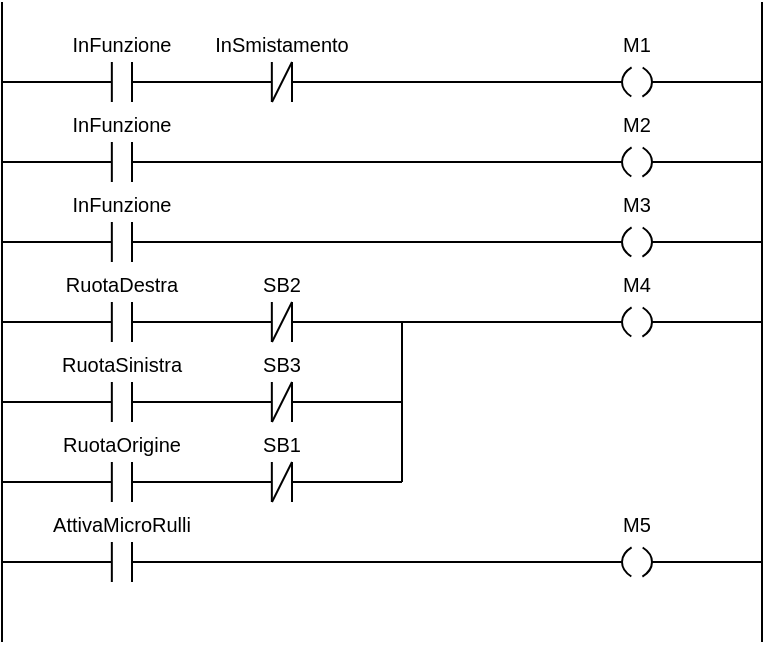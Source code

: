 <mxfile scale="2" border="20" version="24.2.5" type="device">
  <diagram name="Pagina-1" id="3jksIpinWa5mBvmYFMyw">
    <mxGraphModel dx="1050" dy="619" grid="1" gridSize="5" guides="1" tooltips="1" connect="1" arrows="1" fold="1" page="1" pageScale="1" pageWidth="827" pageHeight="1169" math="0" shadow="0">
      <root>
        <mxCell id="0" />
        <mxCell id="1" parent="0" />
        <mxCell id="YgRYtaa7pJsk0RgAJNCK-1" value="" style="endArrow=none;html=1;rounded=0;" parent="1" edge="1">
          <mxGeometry width="50" height="50" relative="1" as="geometry">
            <mxPoint x="40" y="360" as="sourcePoint" />
            <mxPoint x="40" y="40" as="targetPoint" />
          </mxGeometry>
        </mxCell>
        <mxCell id="YgRYtaa7pJsk0RgAJNCK-9" value="" style="endArrow=none;html=1;rounded=0;" parent="1" edge="1">
          <mxGeometry width="50" height="50" relative="1" as="geometry">
            <mxPoint x="40" y="120" as="sourcePoint" />
            <mxPoint x="80" y="120" as="targetPoint" />
          </mxGeometry>
        </mxCell>
        <mxCell id="YgRYtaa7pJsk0RgAJNCK-24" value="" style="endArrow=none;html=1;rounded=0;" parent="1" edge="1">
          <mxGeometry width="50" height="50" relative="1" as="geometry">
            <mxPoint x="420" y="360" as="sourcePoint" />
            <mxPoint x="420" y="40" as="targetPoint" />
          </mxGeometry>
        </mxCell>
        <mxCell id="YgRYtaa7pJsk0RgAJNCK-25" value="" style="endArrow=none;html=1;rounded=0;" parent="1" edge="1">
          <mxGeometry width="50" height="50" relative="1" as="geometry">
            <mxPoint x="375" y="80" as="sourcePoint" />
            <mxPoint x="420" y="80" as="targetPoint" />
          </mxGeometry>
        </mxCell>
        <mxCell id="YgRYtaa7pJsk0RgAJNCK-26" value="" style="endArrow=none;html=1;rounded=0;" parent="1" edge="1">
          <mxGeometry width="50" height="50" relative="1" as="geometry">
            <mxPoint x="40" y="80" as="sourcePoint" />
            <mxPoint x="80" y="80" as="targetPoint" />
          </mxGeometry>
        </mxCell>
        <mxCell id="gb2hE5WefPyKML-K0fer-65" value="SB2" style="group;labelPosition=center;verticalLabelPosition=top;align=center;verticalAlign=bottom;fontSize=10;" parent="1" vertex="1" connectable="0">
          <mxGeometry x="160" y="190" width="40" height="20" as="geometry" />
        </mxCell>
        <mxCell id="gb2hE5WefPyKML-K0fer-66" value="" style="endArrow=none;html=1;rounded=0;" parent="gb2hE5WefPyKML-K0fer-65" edge="1">
          <mxGeometry width="50" height="50" relative="1" as="geometry">
            <mxPoint y="10" as="sourcePoint" />
            <mxPoint x="15" y="10" as="targetPoint" />
          </mxGeometry>
        </mxCell>
        <mxCell id="gb2hE5WefPyKML-K0fer-67" value="" style="endArrow=none;html=1;rounded=0;" parent="gb2hE5WefPyKML-K0fer-65" edge="1">
          <mxGeometry width="50" height="50" relative="1" as="geometry">
            <mxPoint x="14.92" as="sourcePoint" />
            <mxPoint x="14.92" y="20" as="targetPoint" />
          </mxGeometry>
        </mxCell>
        <mxCell id="gb2hE5WefPyKML-K0fer-68" value="" style="endArrow=none;html=1;rounded=0;" parent="gb2hE5WefPyKML-K0fer-65" edge="1">
          <mxGeometry width="50" height="50" relative="1" as="geometry">
            <mxPoint x="25" as="sourcePoint" />
            <mxPoint x="25" y="20" as="targetPoint" />
          </mxGeometry>
        </mxCell>
        <mxCell id="gb2hE5WefPyKML-K0fer-69" value="" style="endArrow=none;html=1;rounded=0;" parent="gb2hE5WefPyKML-K0fer-65" edge="1">
          <mxGeometry width="50" height="50" relative="1" as="geometry">
            <mxPoint x="25" y="10" as="sourcePoint" />
            <mxPoint x="40" y="10" as="targetPoint" />
          </mxGeometry>
        </mxCell>
        <mxCell id="gb2hE5WefPyKML-K0fer-70" value="" style="endArrow=none;html=1;rounded=0;" parent="gb2hE5WefPyKML-K0fer-65" edge="1">
          <mxGeometry width="50" height="50" relative="1" as="geometry">
            <mxPoint x="15" y="20" as="sourcePoint" />
            <mxPoint x="25" as="targetPoint" />
          </mxGeometry>
        </mxCell>
        <mxCell id="z6Hrp7nyFzcHLp0yUv2R-16" value="InFunzione" style="group;labelPosition=center;verticalLabelPosition=top;align=center;verticalAlign=bottom;fontSize=10;" parent="1" vertex="1" connectable="0">
          <mxGeometry x="80.0" y="70" width="40" height="20" as="geometry" />
        </mxCell>
        <mxCell id="z6Hrp7nyFzcHLp0yUv2R-17" value="" style="endArrow=none;html=1;rounded=0;" parent="z6Hrp7nyFzcHLp0yUv2R-16" edge="1">
          <mxGeometry width="50" height="50" relative="1" as="geometry">
            <mxPoint y="10" as="sourcePoint" />
            <mxPoint x="15" y="10" as="targetPoint" />
          </mxGeometry>
        </mxCell>
        <mxCell id="z6Hrp7nyFzcHLp0yUv2R-18" value="" style="endArrow=none;html=1;rounded=0;" parent="z6Hrp7nyFzcHLp0yUv2R-16" edge="1">
          <mxGeometry width="50" height="50" relative="1" as="geometry">
            <mxPoint x="14.92" as="sourcePoint" />
            <mxPoint x="14.92" y="20" as="targetPoint" />
          </mxGeometry>
        </mxCell>
        <mxCell id="z6Hrp7nyFzcHLp0yUv2R-19" value="" style="endArrow=none;html=1;rounded=0;" parent="z6Hrp7nyFzcHLp0yUv2R-16" edge="1">
          <mxGeometry width="50" height="50" relative="1" as="geometry">
            <mxPoint x="25" as="sourcePoint" />
            <mxPoint x="25" y="20" as="targetPoint" />
          </mxGeometry>
        </mxCell>
        <mxCell id="z6Hrp7nyFzcHLp0yUv2R-20" value="" style="endArrow=none;html=1;rounded=0;" parent="z6Hrp7nyFzcHLp0yUv2R-16" edge="1">
          <mxGeometry width="50" height="50" relative="1" as="geometry">
            <mxPoint x="25" y="10" as="sourcePoint" />
            <mxPoint x="40" y="10" as="targetPoint" />
          </mxGeometry>
        </mxCell>
        <mxCell id="z6Hrp7nyFzcHLp0yUv2R-23" value="" style="endArrow=none;html=1;rounded=0;" parent="1" edge="1">
          <mxGeometry width="50" height="50" relative="1" as="geometry">
            <mxPoint x="120" y="80" as="sourcePoint" />
            <mxPoint x="160" y="80" as="targetPoint" />
          </mxGeometry>
        </mxCell>
        <mxCell id="z6Hrp7nyFzcHLp0yUv2R-24" value="" style="endArrow=none;html=1;rounded=0;" parent="1" edge="1">
          <mxGeometry width="50" height="50" relative="1" as="geometry">
            <mxPoint x="200" y="80" as="sourcePoint" />
            <mxPoint x="340" y="80" as="targetPoint" />
          </mxGeometry>
        </mxCell>
        <mxCell id="z6Hrp7nyFzcHLp0yUv2R-25" value="InFunzione" style="group;labelPosition=center;verticalLabelPosition=top;align=center;verticalAlign=bottom;fontSize=10;" parent="1" vertex="1" connectable="0">
          <mxGeometry x="80.0" y="110" width="40" height="20" as="geometry" />
        </mxCell>
        <mxCell id="z6Hrp7nyFzcHLp0yUv2R-26" value="" style="endArrow=none;html=1;rounded=0;" parent="z6Hrp7nyFzcHLp0yUv2R-25" edge="1">
          <mxGeometry width="50" height="50" relative="1" as="geometry">
            <mxPoint y="10" as="sourcePoint" />
            <mxPoint x="15" y="10" as="targetPoint" />
          </mxGeometry>
        </mxCell>
        <mxCell id="z6Hrp7nyFzcHLp0yUv2R-27" value="" style="endArrow=none;html=1;rounded=0;" parent="z6Hrp7nyFzcHLp0yUv2R-25" edge="1">
          <mxGeometry width="50" height="50" relative="1" as="geometry">
            <mxPoint x="14.92" as="sourcePoint" />
            <mxPoint x="14.92" y="20" as="targetPoint" />
          </mxGeometry>
        </mxCell>
        <mxCell id="z6Hrp7nyFzcHLp0yUv2R-28" value="" style="endArrow=none;html=1;rounded=0;" parent="z6Hrp7nyFzcHLp0yUv2R-25" edge="1">
          <mxGeometry width="50" height="50" relative="1" as="geometry">
            <mxPoint x="25" as="sourcePoint" />
            <mxPoint x="25" y="20" as="targetPoint" />
          </mxGeometry>
        </mxCell>
        <mxCell id="z6Hrp7nyFzcHLp0yUv2R-29" value="" style="endArrow=none;html=1;rounded=0;" parent="z6Hrp7nyFzcHLp0yUv2R-25" edge="1">
          <mxGeometry width="50" height="50" relative="1" as="geometry">
            <mxPoint x="25" y="10" as="sourcePoint" />
            <mxPoint x="40" y="10" as="targetPoint" />
          </mxGeometry>
        </mxCell>
        <mxCell id="z6Hrp7nyFzcHLp0yUv2R-40" value="" style="endArrow=none;html=1;rounded=0;" parent="1" edge="1">
          <mxGeometry width="50" height="50" relative="1" as="geometry">
            <mxPoint x="120" y="120" as="sourcePoint" />
            <mxPoint x="340" y="120" as="targetPoint" />
          </mxGeometry>
        </mxCell>
        <mxCell id="z6Hrp7nyFzcHLp0yUv2R-41" value="" style="endArrow=none;html=1;rounded=0;" parent="1" edge="1">
          <mxGeometry width="50" height="50" relative="1" as="geometry">
            <mxPoint x="420" y="120" as="sourcePoint" />
            <mxPoint x="375" y="120" as="targetPoint" />
          </mxGeometry>
        </mxCell>
        <mxCell id="z6Hrp7nyFzcHLp0yUv2R-55" value="" style="endArrow=none;html=1;rounded=0;" parent="1" edge="1">
          <mxGeometry width="50" height="50" relative="1" as="geometry">
            <mxPoint x="40" y="160" as="sourcePoint" />
            <mxPoint x="80" y="160" as="targetPoint" />
          </mxGeometry>
        </mxCell>
        <mxCell id="z6Hrp7nyFzcHLp0yUv2R-56" value="InFunzione" style="group;labelPosition=center;verticalLabelPosition=top;align=center;verticalAlign=bottom;fontSize=10;" parent="1" vertex="1" connectable="0">
          <mxGeometry x="80.0" y="150" width="40" height="20" as="geometry" />
        </mxCell>
        <mxCell id="z6Hrp7nyFzcHLp0yUv2R-57" value="" style="endArrow=none;html=1;rounded=0;" parent="z6Hrp7nyFzcHLp0yUv2R-56" edge="1">
          <mxGeometry width="50" height="50" relative="1" as="geometry">
            <mxPoint y="10" as="sourcePoint" />
            <mxPoint x="15" y="10" as="targetPoint" />
          </mxGeometry>
        </mxCell>
        <mxCell id="z6Hrp7nyFzcHLp0yUv2R-58" value="" style="endArrow=none;html=1;rounded=0;" parent="z6Hrp7nyFzcHLp0yUv2R-56" edge="1">
          <mxGeometry width="50" height="50" relative="1" as="geometry">
            <mxPoint x="14.92" as="sourcePoint" />
            <mxPoint x="14.92" y="20" as="targetPoint" />
          </mxGeometry>
        </mxCell>
        <mxCell id="z6Hrp7nyFzcHLp0yUv2R-59" value="" style="endArrow=none;html=1;rounded=0;" parent="z6Hrp7nyFzcHLp0yUv2R-56" edge="1">
          <mxGeometry width="50" height="50" relative="1" as="geometry">
            <mxPoint x="25" as="sourcePoint" />
            <mxPoint x="25" y="20" as="targetPoint" />
          </mxGeometry>
        </mxCell>
        <mxCell id="z6Hrp7nyFzcHLp0yUv2R-60" value="" style="endArrow=none;html=1;rounded=0;" parent="z6Hrp7nyFzcHLp0yUv2R-56" edge="1">
          <mxGeometry width="50" height="50" relative="1" as="geometry">
            <mxPoint x="25" y="10" as="sourcePoint" />
            <mxPoint x="40" y="10" as="targetPoint" />
          </mxGeometry>
        </mxCell>
        <mxCell id="z6Hrp7nyFzcHLp0yUv2R-66" value="" style="endArrow=none;html=1;rounded=0;" parent="1" edge="1">
          <mxGeometry width="50" height="50" relative="1" as="geometry">
            <mxPoint x="120" y="160" as="sourcePoint" />
            <mxPoint x="340" y="160" as="targetPoint" />
          </mxGeometry>
        </mxCell>
        <mxCell id="z6Hrp7nyFzcHLp0yUv2R-67" value="" style="endArrow=none;html=1;rounded=0;" parent="1" edge="1">
          <mxGeometry width="50" height="50" relative="1" as="geometry">
            <mxPoint x="420" y="160" as="sourcePoint" />
            <mxPoint x="375" y="160" as="targetPoint" />
          </mxGeometry>
        </mxCell>
        <mxCell id="z6Hrp7nyFzcHLp0yUv2R-78" value="RuotaDestra" style="group;labelPosition=center;verticalLabelPosition=top;align=center;verticalAlign=bottom;fontSize=10;" parent="1" vertex="1" connectable="0">
          <mxGeometry x="80" y="190" width="40" height="20" as="geometry" />
        </mxCell>
        <mxCell id="z6Hrp7nyFzcHLp0yUv2R-79" value="" style="endArrow=none;html=1;rounded=0;" parent="z6Hrp7nyFzcHLp0yUv2R-78" edge="1">
          <mxGeometry width="50" height="50" relative="1" as="geometry">
            <mxPoint y="10" as="sourcePoint" />
            <mxPoint x="15" y="10" as="targetPoint" />
          </mxGeometry>
        </mxCell>
        <mxCell id="z6Hrp7nyFzcHLp0yUv2R-80" value="" style="endArrow=none;html=1;rounded=0;" parent="z6Hrp7nyFzcHLp0yUv2R-78" edge="1">
          <mxGeometry width="50" height="50" relative="1" as="geometry">
            <mxPoint x="14.92" as="sourcePoint" />
            <mxPoint x="14.92" y="20" as="targetPoint" />
          </mxGeometry>
        </mxCell>
        <mxCell id="z6Hrp7nyFzcHLp0yUv2R-81" value="" style="endArrow=none;html=1;rounded=0;" parent="z6Hrp7nyFzcHLp0yUv2R-78" edge="1">
          <mxGeometry width="50" height="50" relative="1" as="geometry">
            <mxPoint x="25" as="sourcePoint" />
            <mxPoint x="25" y="20" as="targetPoint" />
          </mxGeometry>
        </mxCell>
        <mxCell id="z6Hrp7nyFzcHLp0yUv2R-82" value="" style="endArrow=none;html=1;rounded=0;" parent="z6Hrp7nyFzcHLp0yUv2R-78" edge="1">
          <mxGeometry width="50" height="50" relative="1" as="geometry">
            <mxPoint x="25" y="10" as="sourcePoint" />
            <mxPoint x="40" y="10" as="targetPoint" />
          </mxGeometry>
        </mxCell>
        <mxCell id="z6Hrp7nyFzcHLp0yUv2R-83" value="" style="endArrow=none;html=1;rounded=0;" parent="1" edge="1">
          <mxGeometry width="50" height="50" relative="1" as="geometry">
            <mxPoint x="40" y="200" as="sourcePoint" />
            <mxPoint x="80" y="200" as="targetPoint" />
          </mxGeometry>
        </mxCell>
        <mxCell id="z6Hrp7nyFzcHLp0yUv2R-84" value="InSmistamento" style="group;labelPosition=center;verticalLabelPosition=top;align=center;verticalAlign=bottom;fontSize=10;" parent="1" vertex="1" connectable="0">
          <mxGeometry x="160" y="70" width="40" height="20" as="geometry" />
        </mxCell>
        <mxCell id="z6Hrp7nyFzcHLp0yUv2R-85" value="" style="endArrow=none;html=1;rounded=0;" parent="z6Hrp7nyFzcHLp0yUv2R-84" edge="1">
          <mxGeometry width="50" height="50" relative="1" as="geometry">
            <mxPoint y="10" as="sourcePoint" />
            <mxPoint x="15" y="10" as="targetPoint" />
          </mxGeometry>
        </mxCell>
        <mxCell id="z6Hrp7nyFzcHLp0yUv2R-86" value="" style="endArrow=none;html=1;rounded=0;" parent="z6Hrp7nyFzcHLp0yUv2R-84" edge="1">
          <mxGeometry width="50" height="50" relative="1" as="geometry">
            <mxPoint x="14.92" as="sourcePoint" />
            <mxPoint x="14.92" y="20" as="targetPoint" />
          </mxGeometry>
        </mxCell>
        <mxCell id="z6Hrp7nyFzcHLp0yUv2R-87" value="" style="endArrow=none;html=1;rounded=0;" parent="z6Hrp7nyFzcHLp0yUv2R-84" edge="1">
          <mxGeometry width="50" height="50" relative="1" as="geometry">
            <mxPoint x="25" as="sourcePoint" />
            <mxPoint x="25" y="20" as="targetPoint" />
          </mxGeometry>
        </mxCell>
        <mxCell id="z6Hrp7nyFzcHLp0yUv2R-88" value="" style="endArrow=none;html=1;rounded=0;" parent="z6Hrp7nyFzcHLp0yUv2R-84" edge="1">
          <mxGeometry width="50" height="50" relative="1" as="geometry">
            <mxPoint x="25" y="10" as="sourcePoint" />
            <mxPoint x="40" y="10" as="targetPoint" />
          </mxGeometry>
        </mxCell>
        <mxCell id="z6Hrp7nyFzcHLp0yUv2R-89" value="" style="endArrow=none;html=1;rounded=0;" parent="z6Hrp7nyFzcHLp0yUv2R-84" edge="1">
          <mxGeometry width="50" height="50" relative="1" as="geometry">
            <mxPoint x="15" y="20" as="sourcePoint" />
            <mxPoint x="25" as="targetPoint" />
          </mxGeometry>
        </mxCell>
        <mxCell id="z6Hrp7nyFzcHLp0yUv2R-90" value="" style="endArrow=none;html=1;rounded=0;" parent="1" edge="1">
          <mxGeometry width="50" height="50" relative="1" as="geometry">
            <mxPoint x="120" y="200" as="sourcePoint" />
            <mxPoint x="160" y="200" as="targetPoint" />
          </mxGeometry>
        </mxCell>
        <mxCell id="z6Hrp7nyFzcHLp0yUv2R-96" value="" style="endArrow=none;html=1;rounded=0;" parent="1" edge="1">
          <mxGeometry width="50" height="50" relative="1" as="geometry">
            <mxPoint x="420" y="200" as="sourcePoint" />
            <mxPoint x="375" y="200" as="targetPoint" />
          </mxGeometry>
        </mxCell>
        <mxCell id="z6Hrp7nyFzcHLp0yUv2R-97" value="" style="endArrow=none;html=1;rounded=0;" parent="1" edge="1">
          <mxGeometry width="50" height="50" relative="1" as="geometry">
            <mxPoint x="200" y="200" as="sourcePoint" />
            <mxPoint x="340" y="200" as="targetPoint" />
          </mxGeometry>
        </mxCell>
        <mxCell id="z6Hrp7nyFzcHLp0yUv2R-98" value="SB3" style="group;labelPosition=center;verticalLabelPosition=top;align=center;verticalAlign=bottom;fontSize=10;" parent="1" vertex="1" connectable="0">
          <mxGeometry x="160" y="230" width="40" height="20" as="geometry" />
        </mxCell>
        <mxCell id="z6Hrp7nyFzcHLp0yUv2R-99" value="" style="endArrow=none;html=1;rounded=0;" parent="z6Hrp7nyFzcHLp0yUv2R-98" edge="1">
          <mxGeometry width="50" height="50" relative="1" as="geometry">
            <mxPoint y="10" as="sourcePoint" />
            <mxPoint x="15" y="10" as="targetPoint" />
          </mxGeometry>
        </mxCell>
        <mxCell id="z6Hrp7nyFzcHLp0yUv2R-100" value="" style="endArrow=none;html=1;rounded=0;" parent="z6Hrp7nyFzcHLp0yUv2R-98" edge="1">
          <mxGeometry width="50" height="50" relative="1" as="geometry">
            <mxPoint x="14.92" as="sourcePoint" />
            <mxPoint x="14.92" y="20" as="targetPoint" />
          </mxGeometry>
        </mxCell>
        <mxCell id="z6Hrp7nyFzcHLp0yUv2R-101" value="" style="endArrow=none;html=1;rounded=0;" parent="z6Hrp7nyFzcHLp0yUv2R-98" edge="1">
          <mxGeometry width="50" height="50" relative="1" as="geometry">
            <mxPoint x="25" as="sourcePoint" />
            <mxPoint x="25" y="20" as="targetPoint" />
          </mxGeometry>
        </mxCell>
        <mxCell id="z6Hrp7nyFzcHLp0yUv2R-102" value="" style="endArrow=none;html=1;rounded=0;" parent="z6Hrp7nyFzcHLp0yUv2R-98" edge="1">
          <mxGeometry width="50" height="50" relative="1" as="geometry">
            <mxPoint x="25" y="10" as="sourcePoint" />
            <mxPoint x="40" y="10" as="targetPoint" />
          </mxGeometry>
        </mxCell>
        <mxCell id="z6Hrp7nyFzcHLp0yUv2R-103" value="" style="endArrow=none;html=1;rounded=0;" parent="z6Hrp7nyFzcHLp0yUv2R-98" edge="1">
          <mxGeometry width="50" height="50" relative="1" as="geometry">
            <mxPoint x="15" y="20" as="sourcePoint" />
            <mxPoint x="25" as="targetPoint" />
          </mxGeometry>
        </mxCell>
        <mxCell id="z6Hrp7nyFzcHLp0yUv2R-104" value="RuotaSinistra" style="group;labelPosition=center;verticalLabelPosition=top;align=center;verticalAlign=bottom;fontSize=10;" parent="1" vertex="1" connectable="0">
          <mxGeometry x="80" y="230" width="40" height="20" as="geometry" />
        </mxCell>
        <mxCell id="z6Hrp7nyFzcHLp0yUv2R-105" value="" style="endArrow=none;html=1;rounded=0;" parent="z6Hrp7nyFzcHLp0yUv2R-104" edge="1">
          <mxGeometry width="50" height="50" relative="1" as="geometry">
            <mxPoint y="10" as="sourcePoint" />
            <mxPoint x="15" y="10" as="targetPoint" />
          </mxGeometry>
        </mxCell>
        <mxCell id="z6Hrp7nyFzcHLp0yUv2R-106" value="" style="endArrow=none;html=1;rounded=0;" parent="z6Hrp7nyFzcHLp0yUv2R-104" edge="1">
          <mxGeometry width="50" height="50" relative="1" as="geometry">
            <mxPoint x="14.92" as="sourcePoint" />
            <mxPoint x="14.92" y="20" as="targetPoint" />
          </mxGeometry>
        </mxCell>
        <mxCell id="z6Hrp7nyFzcHLp0yUv2R-107" value="" style="endArrow=none;html=1;rounded=0;" parent="z6Hrp7nyFzcHLp0yUv2R-104" edge="1">
          <mxGeometry width="50" height="50" relative="1" as="geometry">
            <mxPoint x="25" as="sourcePoint" />
            <mxPoint x="25" y="20" as="targetPoint" />
          </mxGeometry>
        </mxCell>
        <mxCell id="z6Hrp7nyFzcHLp0yUv2R-108" value="" style="endArrow=none;html=1;rounded=0;" parent="z6Hrp7nyFzcHLp0yUv2R-104" edge="1">
          <mxGeometry width="50" height="50" relative="1" as="geometry">
            <mxPoint x="25" y="10" as="sourcePoint" />
            <mxPoint x="40" y="10" as="targetPoint" />
          </mxGeometry>
        </mxCell>
        <mxCell id="z6Hrp7nyFzcHLp0yUv2R-109" value="" style="endArrow=none;html=1;rounded=0;" parent="1" edge="1">
          <mxGeometry width="50" height="50" relative="1" as="geometry">
            <mxPoint x="40" y="240" as="sourcePoint" />
            <mxPoint x="80" y="240" as="targetPoint" />
          </mxGeometry>
        </mxCell>
        <mxCell id="z6Hrp7nyFzcHLp0yUv2R-110" value="" style="endArrow=none;html=1;rounded=0;" parent="1" edge="1">
          <mxGeometry width="50" height="50" relative="1" as="geometry">
            <mxPoint x="120" y="240" as="sourcePoint" />
            <mxPoint x="160" y="240" as="targetPoint" />
          </mxGeometry>
        </mxCell>
        <mxCell id="z6Hrp7nyFzcHLp0yUv2R-116" value="" style="endArrow=none;html=1;rounded=0;" parent="1" edge="1">
          <mxGeometry width="50" height="50" relative="1" as="geometry">
            <mxPoint x="200" y="240" as="sourcePoint" />
            <mxPoint x="240" y="240" as="targetPoint" />
          </mxGeometry>
        </mxCell>
        <mxCell id="z6Hrp7nyFzcHLp0yUv2R-118" value="RuotaOrigine" style="group;labelPosition=center;verticalLabelPosition=top;align=center;verticalAlign=bottom;fontSize=10;" parent="1" vertex="1" connectable="0">
          <mxGeometry x="80" y="270" width="40" height="20" as="geometry" />
        </mxCell>
        <mxCell id="z6Hrp7nyFzcHLp0yUv2R-119" value="" style="endArrow=none;html=1;rounded=0;" parent="z6Hrp7nyFzcHLp0yUv2R-118" edge="1">
          <mxGeometry width="50" height="50" relative="1" as="geometry">
            <mxPoint y="10" as="sourcePoint" />
            <mxPoint x="15" y="10" as="targetPoint" />
          </mxGeometry>
        </mxCell>
        <mxCell id="z6Hrp7nyFzcHLp0yUv2R-120" value="" style="endArrow=none;html=1;rounded=0;" parent="z6Hrp7nyFzcHLp0yUv2R-118" edge="1">
          <mxGeometry width="50" height="50" relative="1" as="geometry">
            <mxPoint x="14.92" as="sourcePoint" />
            <mxPoint x="14.92" y="20" as="targetPoint" />
          </mxGeometry>
        </mxCell>
        <mxCell id="z6Hrp7nyFzcHLp0yUv2R-121" value="" style="endArrow=none;html=1;rounded=0;" parent="z6Hrp7nyFzcHLp0yUv2R-118" edge="1">
          <mxGeometry width="50" height="50" relative="1" as="geometry">
            <mxPoint x="25" as="sourcePoint" />
            <mxPoint x="25" y="20" as="targetPoint" />
          </mxGeometry>
        </mxCell>
        <mxCell id="z6Hrp7nyFzcHLp0yUv2R-122" value="" style="endArrow=none;html=1;rounded=0;" parent="z6Hrp7nyFzcHLp0yUv2R-118" edge="1">
          <mxGeometry width="50" height="50" relative="1" as="geometry">
            <mxPoint x="25" y="10" as="sourcePoint" />
            <mxPoint x="40" y="10" as="targetPoint" />
          </mxGeometry>
        </mxCell>
        <mxCell id="z6Hrp7nyFzcHLp0yUv2R-124" value="" style="endArrow=none;html=1;rounded=0;" parent="1" edge="1">
          <mxGeometry width="50" height="50" relative="1" as="geometry">
            <mxPoint x="40" y="280" as="sourcePoint" />
            <mxPoint x="80" y="280" as="targetPoint" />
          </mxGeometry>
        </mxCell>
        <mxCell id="z6Hrp7nyFzcHLp0yUv2R-125" value="SB1" style="group;labelPosition=center;verticalLabelPosition=top;align=center;verticalAlign=bottom;fontSize=10;" parent="1" vertex="1" connectable="0">
          <mxGeometry x="160" y="270" width="40" height="20" as="geometry" />
        </mxCell>
        <mxCell id="z6Hrp7nyFzcHLp0yUv2R-126" value="" style="endArrow=none;html=1;rounded=0;" parent="z6Hrp7nyFzcHLp0yUv2R-125" edge="1">
          <mxGeometry width="50" height="50" relative="1" as="geometry">
            <mxPoint y="10" as="sourcePoint" />
            <mxPoint x="15" y="10" as="targetPoint" />
          </mxGeometry>
        </mxCell>
        <mxCell id="z6Hrp7nyFzcHLp0yUv2R-127" value="" style="endArrow=none;html=1;rounded=0;" parent="z6Hrp7nyFzcHLp0yUv2R-125" edge="1">
          <mxGeometry width="50" height="50" relative="1" as="geometry">
            <mxPoint x="14.92" as="sourcePoint" />
            <mxPoint x="14.92" y="20" as="targetPoint" />
          </mxGeometry>
        </mxCell>
        <mxCell id="z6Hrp7nyFzcHLp0yUv2R-128" value="" style="endArrow=none;html=1;rounded=0;" parent="z6Hrp7nyFzcHLp0yUv2R-125" edge="1">
          <mxGeometry width="50" height="50" relative="1" as="geometry">
            <mxPoint x="25" as="sourcePoint" />
            <mxPoint x="25" y="20" as="targetPoint" />
          </mxGeometry>
        </mxCell>
        <mxCell id="z6Hrp7nyFzcHLp0yUv2R-129" value="" style="endArrow=none;html=1;rounded=0;" parent="z6Hrp7nyFzcHLp0yUv2R-125" edge="1">
          <mxGeometry width="50" height="50" relative="1" as="geometry">
            <mxPoint x="25" y="10" as="sourcePoint" />
            <mxPoint x="40" y="10" as="targetPoint" />
          </mxGeometry>
        </mxCell>
        <mxCell id="z6Hrp7nyFzcHLp0yUv2R-130" value="" style="endArrow=none;html=1;rounded=0;" parent="z6Hrp7nyFzcHLp0yUv2R-125" edge="1">
          <mxGeometry width="50" height="50" relative="1" as="geometry">
            <mxPoint x="15" y="20" as="sourcePoint" />
            <mxPoint x="25" as="targetPoint" />
          </mxGeometry>
        </mxCell>
        <mxCell id="z6Hrp7nyFzcHLp0yUv2R-131" value="" style="endArrow=none;html=1;rounded=0;" parent="1" edge="1">
          <mxGeometry width="50" height="50" relative="1" as="geometry">
            <mxPoint x="120" y="280" as="sourcePoint" />
            <mxPoint x="160" y="280" as="targetPoint" />
          </mxGeometry>
        </mxCell>
        <mxCell id="z6Hrp7nyFzcHLp0yUv2R-138" value="" style="endArrow=none;html=1;rounded=0;" parent="1" edge="1">
          <mxGeometry width="50" height="50" relative="1" as="geometry">
            <mxPoint x="200" y="280" as="sourcePoint" />
            <mxPoint x="240" y="280" as="targetPoint" />
          </mxGeometry>
        </mxCell>
        <mxCell id="z6Hrp7nyFzcHLp0yUv2R-139" value="" style="endArrow=none;html=1;rounded=0;" parent="1" edge="1">
          <mxGeometry width="50" height="50" relative="1" as="geometry">
            <mxPoint x="240" y="200" as="sourcePoint" />
            <mxPoint x="240" y="280" as="targetPoint" />
          </mxGeometry>
        </mxCell>
        <mxCell id="z6Hrp7nyFzcHLp0yUv2R-140" value="AttivaMicroRulli" style="group;labelPosition=center;verticalLabelPosition=top;align=center;verticalAlign=bottom;fontSize=10;" parent="1" vertex="1" connectable="0">
          <mxGeometry x="80" y="310" width="40" height="20" as="geometry" />
        </mxCell>
        <mxCell id="z6Hrp7nyFzcHLp0yUv2R-141" value="" style="endArrow=none;html=1;rounded=0;" parent="z6Hrp7nyFzcHLp0yUv2R-140" edge="1">
          <mxGeometry width="50" height="50" relative="1" as="geometry">
            <mxPoint y="10" as="sourcePoint" />
            <mxPoint x="15" y="10" as="targetPoint" />
          </mxGeometry>
        </mxCell>
        <mxCell id="z6Hrp7nyFzcHLp0yUv2R-142" value="" style="endArrow=none;html=1;rounded=0;" parent="z6Hrp7nyFzcHLp0yUv2R-140" edge="1">
          <mxGeometry width="50" height="50" relative="1" as="geometry">
            <mxPoint x="14.92" as="sourcePoint" />
            <mxPoint x="14.92" y="20" as="targetPoint" />
          </mxGeometry>
        </mxCell>
        <mxCell id="z6Hrp7nyFzcHLp0yUv2R-143" value="" style="endArrow=none;html=1;rounded=0;" parent="z6Hrp7nyFzcHLp0yUv2R-140" edge="1">
          <mxGeometry width="50" height="50" relative="1" as="geometry">
            <mxPoint x="25" as="sourcePoint" />
            <mxPoint x="25" y="20" as="targetPoint" />
          </mxGeometry>
        </mxCell>
        <mxCell id="z6Hrp7nyFzcHLp0yUv2R-144" value="" style="endArrow=none;html=1;rounded=0;" parent="z6Hrp7nyFzcHLp0yUv2R-140" edge="1">
          <mxGeometry width="50" height="50" relative="1" as="geometry">
            <mxPoint x="25" y="10" as="sourcePoint" />
            <mxPoint x="40" y="10" as="targetPoint" />
          </mxGeometry>
        </mxCell>
        <mxCell id="z6Hrp7nyFzcHLp0yUv2R-150" value="" style="endArrow=none;html=1;rounded=0;" parent="1" edge="1">
          <mxGeometry width="50" height="50" relative="1" as="geometry">
            <mxPoint x="40" y="320" as="sourcePoint" />
            <mxPoint x="80" y="320" as="targetPoint" />
          </mxGeometry>
        </mxCell>
        <mxCell id="z6Hrp7nyFzcHLp0yUv2R-151" value="" style="endArrow=none;html=1;rounded=0;" parent="1" edge="1">
          <mxGeometry width="50" height="50" relative="1" as="geometry">
            <mxPoint x="120" y="320" as="sourcePoint" />
            <mxPoint x="340" y="320" as="targetPoint" />
          </mxGeometry>
        </mxCell>
        <mxCell id="z6Hrp7nyFzcHLp0yUv2R-152" value="" style="endArrow=none;html=1;rounded=0;" parent="1" edge="1">
          <mxGeometry width="50" height="50" relative="1" as="geometry">
            <mxPoint x="375" y="320" as="sourcePoint" />
            <mxPoint x="420" y="320" as="targetPoint" />
          </mxGeometry>
        </mxCell>
        <mxCell id="z6Hrp7nyFzcHLp0yUv2R-168" value="M5" style="group;labelPosition=center;verticalLabelPosition=top;align=center;verticalAlign=bottom;fontSize=10;" parent="1" vertex="1" connectable="0">
          <mxGeometry x="335" y="310" width="45" height="20" as="geometry" />
        </mxCell>
        <mxCell id="z6Hrp7nyFzcHLp0yUv2R-169" value="" style="verticalLabelPosition=bottom;verticalAlign=top;html=1;shape=mxgraph.basic.arc;startAngle=0.621;endAngle=0.881;fontSize=10;" parent="z6Hrp7nyFzcHLp0yUv2R-168" vertex="1">
          <mxGeometry x="15" width="30" height="20" as="geometry" />
        </mxCell>
        <mxCell id="z6Hrp7nyFzcHLp0yUv2R-170" value="" style="verticalLabelPosition=top;verticalAlign=bottom;html=1;shape=mxgraph.basic.arc;startAngle=0.621;endAngle=0.881;rotation=-180;labelPosition=center;align=center;fontSize=10;" parent="z6Hrp7nyFzcHLp0yUv2R-168" vertex="1">
          <mxGeometry width="30" height="20" as="geometry" />
        </mxCell>
        <mxCell id="z6Hrp7nyFzcHLp0yUv2R-171" value="" style="endArrow=none;html=1;rounded=0;exitX=0.001;exitY=0.358;exitDx=0;exitDy=0;exitPerimeter=0;fontSize=10;" parent="z6Hrp7nyFzcHLp0yUv2R-168" edge="1">
          <mxGeometry width="50" height="50" relative="1" as="geometry">
            <mxPoint x="30" y="9.95" as="sourcePoint" />
            <mxPoint x="40" y="10" as="targetPoint" />
          </mxGeometry>
        </mxCell>
        <mxCell id="z6Hrp7nyFzcHLp0yUv2R-172" value="" style="endArrow=none;html=1;rounded=0;exitX=0.001;exitY=0.358;exitDx=0;exitDy=0;exitPerimeter=0;fontSize=10;" parent="z6Hrp7nyFzcHLp0yUv2R-168" edge="1">
          <mxGeometry width="50" height="50" relative="1" as="geometry">
            <mxPoint x="5" y="10" as="sourcePoint" />
            <mxPoint x="15" y="10" as="targetPoint" />
          </mxGeometry>
        </mxCell>
        <mxCell id="z6Hrp7nyFzcHLp0yUv2R-173" value="M4" style="group;labelPosition=center;verticalLabelPosition=top;align=center;verticalAlign=bottom;fontSize=10;" parent="1" vertex="1" connectable="0">
          <mxGeometry x="335" y="190" width="45" height="20" as="geometry" />
        </mxCell>
        <mxCell id="z6Hrp7nyFzcHLp0yUv2R-174" value="" style="verticalLabelPosition=bottom;verticalAlign=top;html=1;shape=mxgraph.basic.arc;startAngle=0.621;endAngle=0.881;fontSize=10;" parent="z6Hrp7nyFzcHLp0yUv2R-173" vertex="1">
          <mxGeometry x="15" width="30" height="20" as="geometry" />
        </mxCell>
        <mxCell id="z6Hrp7nyFzcHLp0yUv2R-175" value="" style="verticalLabelPosition=top;verticalAlign=bottom;html=1;shape=mxgraph.basic.arc;startAngle=0.621;endAngle=0.881;rotation=-180;labelPosition=center;align=center;fontSize=10;" parent="z6Hrp7nyFzcHLp0yUv2R-173" vertex="1">
          <mxGeometry width="30" height="20" as="geometry" />
        </mxCell>
        <mxCell id="z6Hrp7nyFzcHLp0yUv2R-176" value="" style="endArrow=none;html=1;rounded=0;exitX=0.001;exitY=0.358;exitDx=0;exitDy=0;exitPerimeter=0;fontSize=10;" parent="z6Hrp7nyFzcHLp0yUv2R-173" edge="1">
          <mxGeometry width="50" height="50" relative="1" as="geometry">
            <mxPoint x="30" y="9.95" as="sourcePoint" />
            <mxPoint x="40" y="10" as="targetPoint" />
          </mxGeometry>
        </mxCell>
        <mxCell id="z6Hrp7nyFzcHLp0yUv2R-177" value="" style="endArrow=none;html=1;rounded=0;exitX=0.001;exitY=0.358;exitDx=0;exitDy=0;exitPerimeter=0;fontSize=10;" parent="z6Hrp7nyFzcHLp0yUv2R-173" edge="1">
          <mxGeometry width="50" height="50" relative="1" as="geometry">
            <mxPoint x="5" y="10" as="sourcePoint" />
            <mxPoint x="15" y="10" as="targetPoint" />
          </mxGeometry>
        </mxCell>
        <mxCell id="z6Hrp7nyFzcHLp0yUv2R-179" value="M3" style="group;labelPosition=center;verticalLabelPosition=top;align=center;verticalAlign=bottom;fontSize=10;" parent="1" vertex="1" connectable="0">
          <mxGeometry x="335" y="150" width="45" height="20" as="geometry" />
        </mxCell>
        <mxCell id="z6Hrp7nyFzcHLp0yUv2R-180" value="" style="verticalLabelPosition=bottom;verticalAlign=top;html=1;shape=mxgraph.basic.arc;startAngle=0.621;endAngle=0.881;fontSize=10;" parent="z6Hrp7nyFzcHLp0yUv2R-179" vertex="1">
          <mxGeometry x="15" width="30" height="20" as="geometry" />
        </mxCell>
        <mxCell id="z6Hrp7nyFzcHLp0yUv2R-181" value="" style="verticalLabelPosition=top;verticalAlign=bottom;html=1;shape=mxgraph.basic.arc;startAngle=0.621;endAngle=0.881;rotation=-180;labelPosition=center;align=center;fontSize=10;" parent="z6Hrp7nyFzcHLp0yUv2R-179" vertex="1">
          <mxGeometry width="30" height="20" as="geometry" />
        </mxCell>
        <mxCell id="z6Hrp7nyFzcHLp0yUv2R-182" value="" style="endArrow=none;html=1;rounded=0;exitX=0.001;exitY=0.358;exitDx=0;exitDy=0;exitPerimeter=0;fontSize=10;" parent="z6Hrp7nyFzcHLp0yUv2R-179" edge="1">
          <mxGeometry width="50" height="50" relative="1" as="geometry">
            <mxPoint x="30" y="9.95" as="sourcePoint" />
            <mxPoint x="40" y="10" as="targetPoint" />
          </mxGeometry>
        </mxCell>
        <mxCell id="z6Hrp7nyFzcHLp0yUv2R-183" value="" style="endArrow=none;html=1;rounded=0;exitX=0.001;exitY=0.358;exitDx=0;exitDy=0;exitPerimeter=0;fontSize=10;" parent="z6Hrp7nyFzcHLp0yUv2R-179" edge="1">
          <mxGeometry width="50" height="50" relative="1" as="geometry">
            <mxPoint x="5" y="10" as="sourcePoint" />
            <mxPoint x="15" y="10" as="targetPoint" />
          </mxGeometry>
        </mxCell>
        <mxCell id="z6Hrp7nyFzcHLp0yUv2R-184" value="M2" style="group;labelPosition=center;verticalLabelPosition=top;align=center;verticalAlign=bottom;fontSize=10;" parent="1" vertex="1" connectable="0">
          <mxGeometry x="335" y="110" width="45" height="20" as="geometry" />
        </mxCell>
        <mxCell id="z6Hrp7nyFzcHLp0yUv2R-185" value="" style="verticalLabelPosition=bottom;verticalAlign=top;html=1;shape=mxgraph.basic.arc;startAngle=0.621;endAngle=0.881;fontSize=10;" parent="z6Hrp7nyFzcHLp0yUv2R-184" vertex="1">
          <mxGeometry x="15" width="30" height="20" as="geometry" />
        </mxCell>
        <mxCell id="z6Hrp7nyFzcHLp0yUv2R-186" value="" style="verticalLabelPosition=top;verticalAlign=bottom;html=1;shape=mxgraph.basic.arc;startAngle=0.621;endAngle=0.881;rotation=-180;labelPosition=center;align=center;fontSize=10;" parent="z6Hrp7nyFzcHLp0yUv2R-184" vertex="1">
          <mxGeometry width="30" height="20" as="geometry" />
        </mxCell>
        <mxCell id="z6Hrp7nyFzcHLp0yUv2R-187" value="" style="endArrow=none;html=1;rounded=0;exitX=0.001;exitY=0.358;exitDx=0;exitDy=0;exitPerimeter=0;fontSize=10;" parent="z6Hrp7nyFzcHLp0yUv2R-184" edge="1">
          <mxGeometry width="50" height="50" relative="1" as="geometry">
            <mxPoint x="30" y="9.95" as="sourcePoint" />
            <mxPoint x="40" y="10" as="targetPoint" />
          </mxGeometry>
        </mxCell>
        <mxCell id="z6Hrp7nyFzcHLp0yUv2R-188" value="" style="endArrow=none;html=1;rounded=0;exitX=0.001;exitY=0.358;exitDx=0;exitDy=0;exitPerimeter=0;fontSize=10;" parent="z6Hrp7nyFzcHLp0yUv2R-184" edge="1">
          <mxGeometry width="50" height="50" relative="1" as="geometry">
            <mxPoint x="5" y="10" as="sourcePoint" />
            <mxPoint x="15" y="10" as="targetPoint" />
          </mxGeometry>
        </mxCell>
        <mxCell id="z6Hrp7nyFzcHLp0yUv2R-189" value="M1" style="group;labelPosition=center;verticalLabelPosition=top;align=center;verticalAlign=bottom;fontSize=10;" parent="1" vertex="1" connectable="0">
          <mxGeometry x="335" y="70" width="45" height="20" as="geometry" />
        </mxCell>
        <mxCell id="z6Hrp7nyFzcHLp0yUv2R-190" value="" style="verticalLabelPosition=bottom;verticalAlign=top;html=1;shape=mxgraph.basic.arc;startAngle=0.621;endAngle=0.881;fontSize=10;" parent="z6Hrp7nyFzcHLp0yUv2R-189" vertex="1">
          <mxGeometry x="15" width="30" height="20" as="geometry" />
        </mxCell>
        <mxCell id="z6Hrp7nyFzcHLp0yUv2R-191" value="" style="verticalLabelPosition=top;verticalAlign=bottom;html=1;shape=mxgraph.basic.arc;startAngle=0.621;endAngle=0.881;rotation=-180;labelPosition=center;align=center;fontSize=10;" parent="z6Hrp7nyFzcHLp0yUv2R-189" vertex="1">
          <mxGeometry width="30" height="20" as="geometry" />
        </mxCell>
        <mxCell id="z6Hrp7nyFzcHLp0yUv2R-192" value="" style="endArrow=none;html=1;rounded=0;exitX=0.001;exitY=0.358;exitDx=0;exitDy=0;exitPerimeter=0;fontSize=10;" parent="z6Hrp7nyFzcHLp0yUv2R-189" edge="1">
          <mxGeometry width="50" height="50" relative="1" as="geometry">
            <mxPoint x="30" y="9.95" as="sourcePoint" />
            <mxPoint x="40" y="10" as="targetPoint" />
          </mxGeometry>
        </mxCell>
        <mxCell id="z6Hrp7nyFzcHLp0yUv2R-193" value="" style="endArrow=none;html=1;rounded=0;exitX=0.001;exitY=0.358;exitDx=0;exitDy=0;exitPerimeter=0;fontSize=10;" parent="z6Hrp7nyFzcHLp0yUv2R-189" edge="1">
          <mxGeometry width="50" height="50" relative="1" as="geometry">
            <mxPoint x="5" y="10" as="sourcePoint" />
            <mxPoint x="15" y="10" as="targetPoint" />
          </mxGeometry>
        </mxCell>
      </root>
    </mxGraphModel>
  </diagram>
</mxfile>
